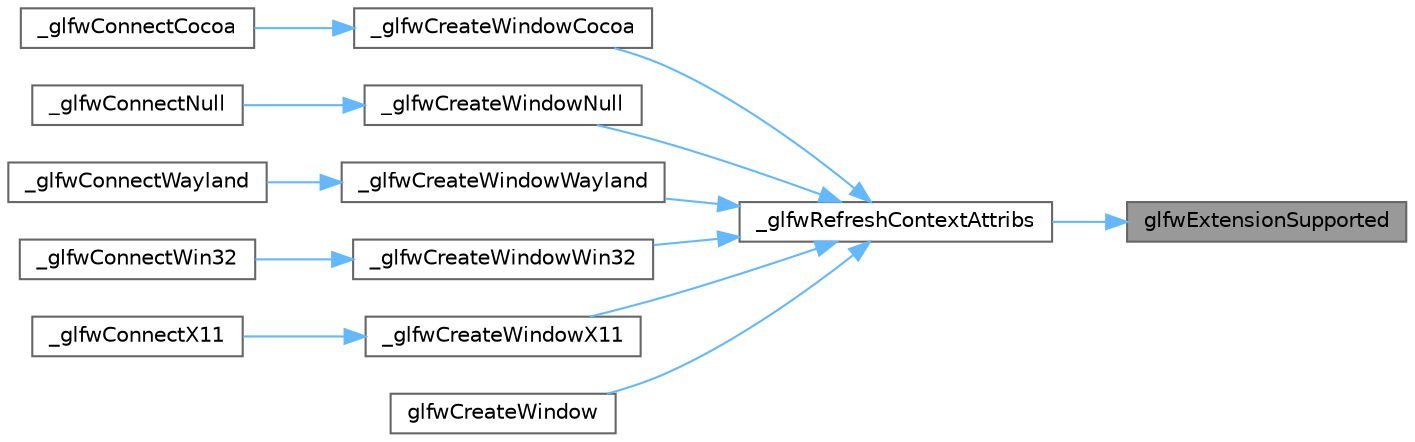 digraph "glfwExtensionSupported"
{
 // LATEX_PDF_SIZE
  bgcolor="transparent";
  edge [fontname=Helvetica,fontsize=10,labelfontname=Helvetica,labelfontsize=10];
  node [fontname=Helvetica,fontsize=10,shape=box,height=0.2,width=0.4];
  rankdir="RL";
  Node1 [id="Node000001",label="glfwExtensionSupported",height=0.2,width=0.4,color="gray40", fillcolor="grey60", style="filled", fontcolor="black",tooltip="Returns whether the specified extension is available."];
  Node1 -> Node2 [id="edge25_Node000001_Node000002",dir="back",color="steelblue1",style="solid",tooltip=" "];
  Node2 [id="Node000002",label="_glfwRefreshContextAttribs",height=0.2,width=0.4,color="grey40", fillcolor="white", style="filled",URL="$_classes_2lib_2external_2glfw_2src_2context_8c.html#ad31e31c6a588d6770188033eed87305b",tooltip=" "];
  Node2 -> Node3 [id="edge26_Node000002_Node000003",dir="back",color="steelblue1",style="solid",tooltip=" "];
  Node3 [id="Node000003",label="_glfwCreateWindowCocoa",height=0.2,width=0.4,color="grey40", fillcolor="white", style="filled",URL="$lib_2external_2glfw_2src_2cocoa__window_8m.html#af71c40d88401e7350c476100f5fa8a18",tooltip=" "];
  Node3 -> Node4 [id="edge27_Node000003_Node000004",dir="back",color="steelblue1",style="solid",tooltip=" "];
  Node4 [id="Node000004",label="_glfwConnectCocoa",height=0.2,width=0.4,color="grey40", fillcolor="white", style="filled",URL="$_classes_2lib_2external_2glfw_2src_2cocoa__init_8m.html#ae2c18e6b1b4087349db05fc416f94d77",tooltip=" "];
  Node2 -> Node5 [id="edge28_Node000002_Node000005",dir="back",color="steelblue1",style="solid",tooltip=" "];
  Node5 [id="Node000005",label="_glfwCreateWindowNull",height=0.2,width=0.4,color="grey40", fillcolor="white", style="filled",URL="$lib_2external_2glfw_2src_2null__window_8c.html#a6880d39db512be322b198334a1fa9036",tooltip=" "];
  Node5 -> Node6 [id="edge29_Node000005_Node000006",dir="back",color="steelblue1",style="solid",tooltip=" "];
  Node6 [id="Node000006",label="_glfwConnectNull",height=0.2,width=0.4,color="grey40", fillcolor="white", style="filled",URL="$_classes_2lib_2external_2glfw_2src_2null__init_8c.html#ab1d5e6831b39be2c5c38a03e6c2d0b86",tooltip=" "];
  Node2 -> Node7 [id="edge30_Node000002_Node000007",dir="back",color="steelblue1",style="solid",tooltip=" "];
  Node7 [id="Node000007",label="_glfwCreateWindowWayland",height=0.2,width=0.4,color="grey40", fillcolor="white", style="filled",URL="$lib_2external_2glfw_2src_2wl__window_8c.html#a927415ac08da464823db3cd2ee13a9ad",tooltip=" "];
  Node7 -> Node8 [id="edge31_Node000007_Node000008",dir="back",color="steelblue1",style="solid",tooltip=" "];
  Node8 [id="Node000008",label="_glfwConnectWayland",height=0.2,width=0.4,color="grey40", fillcolor="white", style="filled",URL="$_classes_2lib_2external_2glfw_2src_2wl__init_8c.html#aa808bd5a1ba23557d20738142c2066e7",tooltip=" "];
  Node2 -> Node9 [id="edge32_Node000002_Node000009",dir="back",color="steelblue1",style="solid",tooltip=" "];
  Node9 [id="Node000009",label="_glfwCreateWindowWin32",height=0.2,width=0.4,color="grey40", fillcolor="white", style="filled",URL="$lib_2external_2glfw_2src_2win32__window_8c.html#a011ff055f93aa3972386e813421035a2",tooltip=" "];
  Node9 -> Node10 [id="edge33_Node000009_Node000010",dir="back",color="steelblue1",style="solid",tooltip=" "];
  Node10 [id="Node000010",label="_glfwConnectWin32",height=0.2,width=0.4,color="grey40", fillcolor="white", style="filled",URL="$_classes_2lib_2external_2glfw_2src_2win32__init_8c.html#a3c83872580850a72c3cde2861fdc229f",tooltip=" "];
  Node2 -> Node11 [id="edge34_Node000002_Node000011",dir="back",color="steelblue1",style="solid",tooltip=" "];
  Node11 [id="Node000011",label="_glfwCreateWindowX11",height=0.2,width=0.4,color="grey40", fillcolor="white", style="filled",URL="$lib_2external_2glfw_2src_2x11__window_8c.html#a69393b1547bf91be42b894dcc6aec3ba",tooltip=" "];
  Node11 -> Node12 [id="edge35_Node000011_Node000012",dir="back",color="steelblue1",style="solid",tooltip=" "];
  Node12 [id="Node000012",label="_glfwConnectX11",height=0.2,width=0.4,color="grey40", fillcolor="white", style="filled",URL="$_classes_2lib_2external_2glfw_2src_2x11__init_8c.html#a3ef34494ec1a6b49e24c3139b0bbdb56",tooltip=" "];
  Node2 -> Node13 [id="edge36_Node000002_Node000013",dir="back",color="steelblue1",style="solid",tooltip=" "];
  Node13 [id="Node000013",label="glfwCreateWindow",height=0.2,width=0.4,color="grey40", fillcolor="white", style="filled",URL="$group__window.html#gaaccd00fafe81e2db94e8cdf55721e055",tooltip="Creates a window and its associated context."];
}
